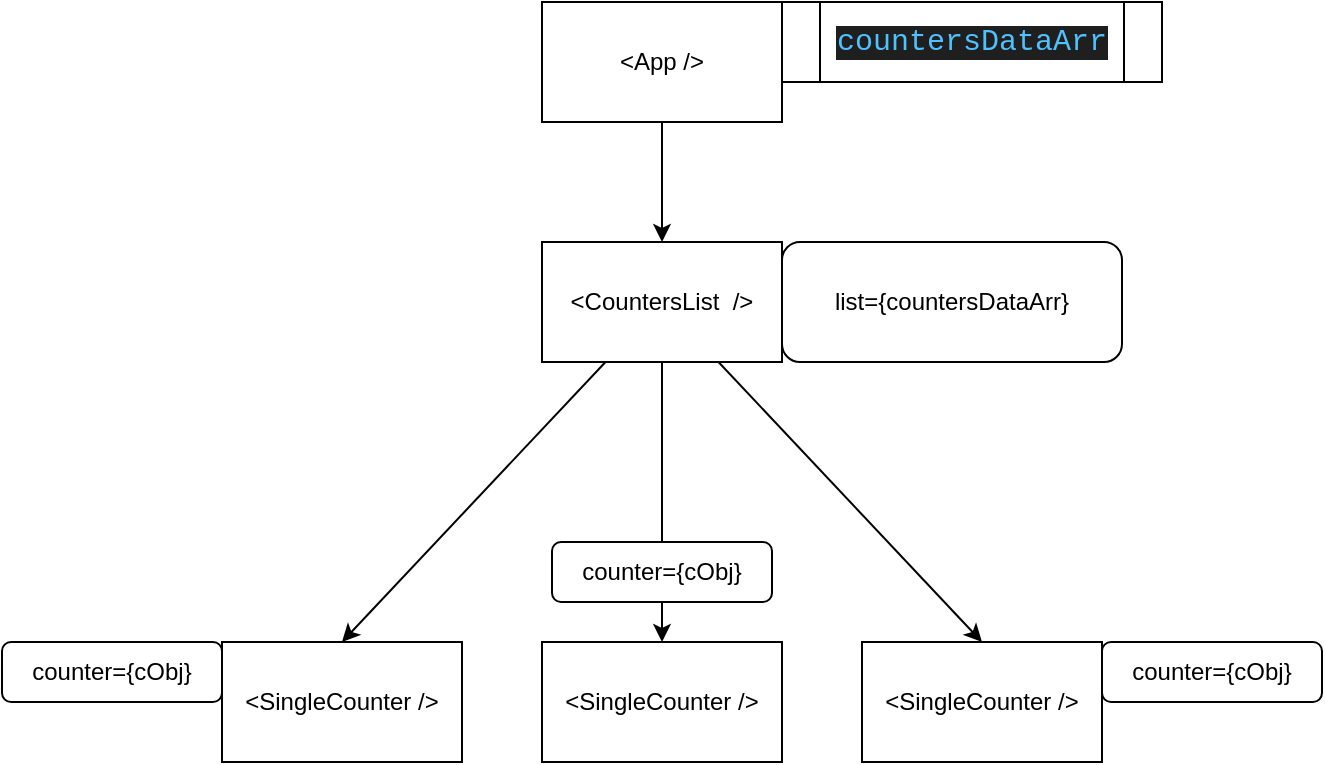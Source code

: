 <mxfile>
    <diagram id="b1i2csmXhAtksQ22WFaW" name="Page-1">
        <mxGraphModel dx="886" dy="1633" grid="1" gridSize="10" guides="1" tooltips="1" connect="1" arrows="1" fold="1" page="1" pageScale="1" pageWidth="850" pageHeight="1100" math="0" shadow="0">
            <root>
                <mxCell id="0"/>
                <mxCell id="1" parent="0"/>
                <mxCell id="4" style="edgeStyle=none;html=1;entryX=0.5;entryY=0;entryDx=0;entryDy=0;" edge="1" parent="1" source="2" target="3">
                    <mxGeometry relative="1" as="geometry"/>
                </mxCell>
                <mxCell id="2" value="&amp;lt;App /&amp;gt;" style="rounded=0;whiteSpace=wrap;html=1;" vertex="1" parent="1">
                    <mxGeometry x="360" y="-40" width="120" height="60" as="geometry"/>
                </mxCell>
                <mxCell id="8" style="edgeStyle=none;html=1;entryX=0.5;entryY=0;entryDx=0;entryDy=0;" edge="1" parent="1" source="3" target="5">
                    <mxGeometry relative="1" as="geometry"/>
                </mxCell>
                <mxCell id="9" style="edgeStyle=none;html=1;startArrow=none;" edge="1" parent="1" source="16" target="6">
                    <mxGeometry relative="1" as="geometry"/>
                </mxCell>
                <mxCell id="10" style="edgeStyle=none;html=1;entryX=0.5;entryY=0;entryDx=0;entryDy=0;" edge="1" parent="1" source="3" target="7">
                    <mxGeometry relative="1" as="geometry"/>
                </mxCell>
                <mxCell id="3" value="&amp;lt;CountersList&amp;nbsp; /&amp;gt;" style="rounded=0;whiteSpace=wrap;html=1;" vertex="1" parent="1">
                    <mxGeometry x="360" y="80" width="120" height="60" as="geometry"/>
                </mxCell>
                <mxCell id="5" value="&amp;lt;SingleCounter /&amp;gt;" style="rounded=0;whiteSpace=wrap;html=1;" vertex="1" parent="1">
                    <mxGeometry x="200" y="280" width="120" height="60" as="geometry"/>
                </mxCell>
                <mxCell id="6" value="&amp;lt;SingleCounter /&amp;gt;" style="rounded=0;whiteSpace=wrap;html=1;" vertex="1" parent="1">
                    <mxGeometry x="360" y="280" width="120" height="60" as="geometry"/>
                </mxCell>
                <mxCell id="7" value="&amp;lt;SingleCounter /&amp;gt;" style="rounded=0;whiteSpace=wrap;html=1;" vertex="1" parent="1">
                    <mxGeometry x="520" y="280" width="120" height="60" as="geometry"/>
                </mxCell>
                <mxCell id="12" value="&lt;span style=&quot;color: rgb(79, 193, 255); font-family: &amp;quot;Cascadia code PL&amp;quot;, Menlo, Monaco, &amp;quot;Courier New&amp;quot;, monospace, Consolas, &amp;quot;Courier New&amp;quot;, monospace; font-size: 15px; background-color: rgb(31, 31, 31);&quot;&gt;countersDataArr&lt;/span&gt;" style="shape=process;whiteSpace=wrap;html=1;backgroundOutline=1;" vertex="1" parent="1">
                    <mxGeometry x="480" y="-40" width="190" height="40" as="geometry"/>
                </mxCell>
                <mxCell id="13" value="list={countersDataArr}" style="rounded=1;whiteSpace=wrap;html=1;" vertex="1" parent="1">
                    <mxGeometry x="480" y="80" width="170" height="60" as="geometry"/>
                </mxCell>
                <mxCell id="14" value="counter={cObj}" style="rounded=1;whiteSpace=wrap;html=1;" vertex="1" parent="1">
                    <mxGeometry x="90" y="280" width="110" height="30" as="geometry"/>
                </mxCell>
                <mxCell id="15" value="counter={cObj}" style="rounded=1;whiteSpace=wrap;html=1;" vertex="1" parent="1">
                    <mxGeometry x="640" y="280" width="110" height="30" as="geometry"/>
                </mxCell>
                <mxCell id="17" value="" style="edgeStyle=none;html=1;endArrow=none;" edge="1" parent="1" source="3" target="16">
                    <mxGeometry relative="1" as="geometry">
                        <mxPoint x="420" y="140" as="sourcePoint"/>
                        <mxPoint x="420" y="280" as="targetPoint"/>
                    </mxGeometry>
                </mxCell>
                <mxCell id="16" value="counter={cObj}" style="rounded=1;whiteSpace=wrap;html=1;" vertex="1" parent="1">
                    <mxGeometry x="365" y="230" width="110" height="30" as="geometry"/>
                </mxCell>
            </root>
        </mxGraphModel>
    </diagram>
</mxfile>